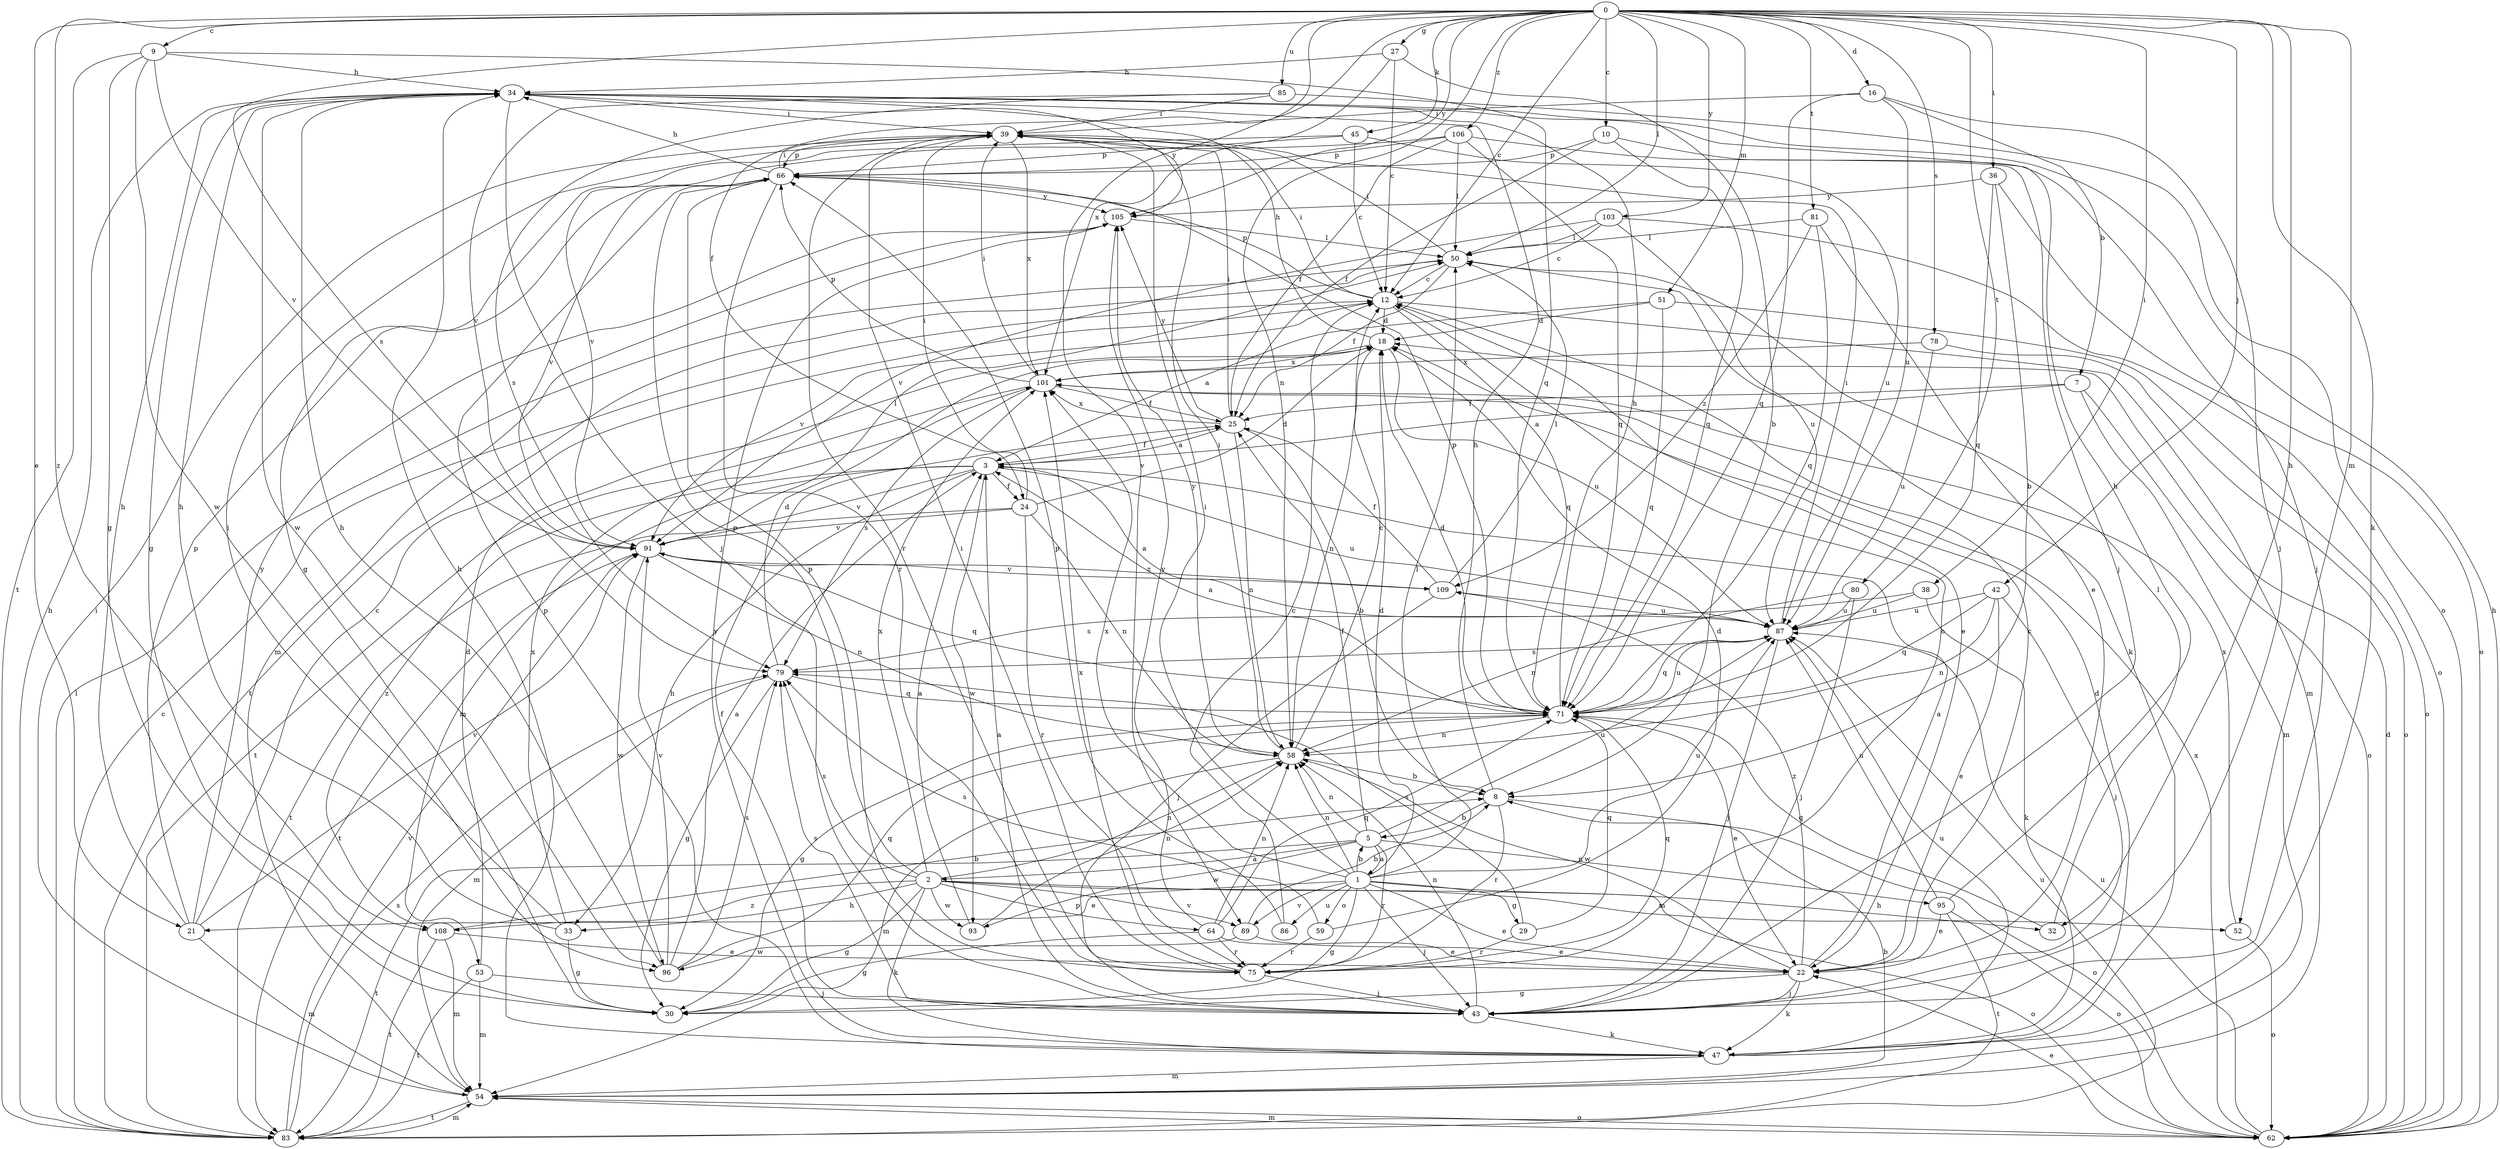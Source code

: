 strict digraph  {
0;
1;
2;
3;
5;
7;
8;
9;
10;
12;
16;
18;
21;
22;
24;
25;
27;
29;
30;
32;
33;
34;
36;
38;
39;
42;
43;
45;
47;
50;
51;
52;
53;
54;
58;
59;
62;
64;
66;
71;
75;
78;
79;
80;
81;
83;
85;
86;
87;
89;
91;
93;
95;
96;
101;
103;
105;
106;
108;
109;
0 -> 9  [label=c];
0 -> 10  [label=c];
0 -> 12  [label=c];
0 -> 16  [label=d];
0 -> 21  [label=e];
0 -> 24  [label=f];
0 -> 27  [label=g];
0 -> 32  [label=h];
0 -> 36  [label=i];
0 -> 38  [label=i];
0 -> 42  [label=j];
0 -> 45  [label=k];
0 -> 47  [label=k];
0 -> 50  [label=l];
0 -> 51  [label=m];
0 -> 52  [label=m];
0 -> 58  [label=n];
0 -> 78  [label=s];
0 -> 79  [label=s];
0 -> 80  [label=t];
0 -> 81  [label=t];
0 -> 85  [label=u];
0 -> 89  [label=v];
0 -> 103  [label=y];
0 -> 105  [label=y];
0 -> 106  [label=z];
0 -> 108  [label=z];
1 -> 5  [label=b];
1 -> 18  [label=d];
1 -> 21  [label=e];
1 -> 22  [label=e];
1 -> 29  [label=g];
1 -> 30  [label=g];
1 -> 32  [label=h];
1 -> 39  [label=i];
1 -> 43  [label=j];
1 -> 50  [label=l];
1 -> 58  [label=n];
1 -> 59  [label=o];
1 -> 86  [label=u];
1 -> 87  [label=u];
1 -> 89  [label=v];
1 -> 101  [label=x];
2 -> 30  [label=g];
2 -> 33  [label=h];
2 -> 47  [label=k];
2 -> 52  [label=m];
2 -> 58  [label=n];
2 -> 62  [label=o];
2 -> 64  [label=p];
2 -> 66  [label=p];
2 -> 79  [label=s];
2 -> 89  [label=v];
2 -> 93  [label=w];
2 -> 101  [label=x];
2 -> 108  [label=z];
3 -> 24  [label=f];
3 -> 25  [label=f];
3 -> 33  [label=h];
3 -> 53  [label=m];
3 -> 87  [label=u];
3 -> 91  [label=v];
3 -> 93  [label=w];
3 -> 108  [label=z];
5 -> 1  [label=a];
5 -> 2  [label=a];
5 -> 25  [label=f];
5 -> 58  [label=n];
5 -> 75  [label=r];
5 -> 83  [label=t];
5 -> 87  [label=u];
5 -> 93  [label=w];
5 -> 95  [label=w];
7 -> 3  [label=a];
7 -> 25  [label=f];
7 -> 54  [label=m];
7 -> 62  [label=o];
8 -> 5  [label=b];
8 -> 34  [label=h];
8 -> 62  [label=o];
8 -> 75  [label=r];
9 -> 30  [label=g];
9 -> 34  [label=h];
9 -> 71  [label=q];
9 -> 83  [label=t];
9 -> 91  [label=v];
9 -> 96  [label=w];
10 -> 25  [label=f];
10 -> 43  [label=j];
10 -> 66  [label=p];
10 -> 71  [label=q];
12 -> 18  [label=d];
12 -> 22  [label=e];
12 -> 39  [label=i];
12 -> 54  [label=m];
12 -> 66  [label=p];
12 -> 71  [label=q];
12 -> 91  [label=v];
16 -> 7  [label=b];
16 -> 39  [label=i];
16 -> 43  [label=j];
16 -> 71  [label=q];
16 -> 87  [label=u];
18 -> 34  [label=h];
18 -> 58  [label=n];
18 -> 87  [label=u];
18 -> 101  [label=x];
21 -> 12  [label=c];
21 -> 34  [label=h];
21 -> 54  [label=m];
21 -> 66  [label=p];
21 -> 91  [label=v];
21 -> 105  [label=y];
22 -> 3  [label=a];
22 -> 12  [label=c];
22 -> 30  [label=g];
22 -> 43  [label=j];
22 -> 47  [label=k];
22 -> 58  [label=n];
22 -> 109  [label=z];
24 -> 18  [label=d];
24 -> 39  [label=i];
24 -> 58  [label=n];
24 -> 75  [label=r];
24 -> 83  [label=t];
24 -> 91  [label=v];
25 -> 3  [label=a];
25 -> 8  [label=b];
25 -> 39  [label=i];
25 -> 58  [label=n];
25 -> 101  [label=x];
25 -> 105  [label=y];
27 -> 8  [label=b];
27 -> 12  [label=c];
27 -> 34  [label=h];
27 -> 101  [label=x];
29 -> 71  [label=q];
29 -> 75  [label=r];
29 -> 79  [label=s];
32 -> 50  [label=l];
32 -> 71  [label=q];
33 -> 30  [label=g];
33 -> 34  [label=h];
33 -> 39  [label=i];
33 -> 101  [label=x];
34 -> 30  [label=g];
34 -> 39  [label=i];
34 -> 43  [label=j];
34 -> 96  [label=w];
34 -> 105  [label=y];
36 -> 8  [label=b];
36 -> 62  [label=o];
36 -> 71  [label=q];
36 -> 105  [label=y];
38 -> 47  [label=k];
38 -> 79  [label=s];
38 -> 87  [label=u];
39 -> 66  [label=p];
39 -> 75  [label=r];
39 -> 101  [label=x];
42 -> 22  [label=e];
42 -> 43  [label=j];
42 -> 58  [label=n];
42 -> 71  [label=q];
42 -> 87  [label=u];
43 -> 3  [label=a];
43 -> 25  [label=f];
43 -> 47  [label=k];
43 -> 58  [label=n];
43 -> 79  [label=s];
45 -> 12  [label=c];
45 -> 30  [label=g];
45 -> 66  [label=p];
45 -> 87  [label=u];
47 -> 18  [label=d];
47 -> 34  [label=h];
47 -> 54  [label=m];
47 -> 66  [label=p];
47 -> 87  [label=u];
47 -> 105  [label=y];
50 -> 12  [label=c];
50 -> 25  [label=f];
50 -> 39  [label=i];
50 -> 47  [label=k];
50 -> 83  [label=t];
51 -> 3  [label=a];
51 -> 18  [label=d];
51 -> 62  [label=o];
51 -> 71  [label=q];
52 -> 62  [label=o];
52 -> 101  [label=x];
53 -> 18  [label=d];
53 -> 43  [label=j];
53 -> 54  [label=m];
53 -> 83  [label=t];
54 -> 8  [label=b];
54 -> 39  [label=i];
54 -> 62  [label=o];
54 -> 83  [label=t];
58 -> 8  [label=b];
58 -> 12  [label=c];
58 -> 39  [label=i];
58 -> 54  [label=m];
58 -> 105  [label=y];
59 -> 18  [label=d];
59 -> 75  [label=r];
59 -> 79  [label=s];
62 -> 18  [label=d];
62 -> 22  [label=e];
62 -> 34  [label=h];
62 -> 54  [label=m];
62 -> 87  [label=u];
62 -> 101  [label=x];
64 -> 22  [label=e];
64 -> 30  [label=g];
64 -> 58  [label=n];
64 -> 71  [label=q];
64 -> 75  [label=r];
64 -> 105  [label=y];
66 -> 34  [label=h];
66 -> 39  [label=i];
66 -> 75  [label=r];
66 -> 91  [label=v];
66 -> 105  [label=y];
71 -> 3  [label=a];
71 -> 18  [label=d];
71 -> 22  [label=e];
71 -> 30  [label=g];
71 -> 34  [label=h];
71 -> 58  [label=n];
71 -> 66  [label=p];
71 -> 87  [label=u];
75 -> 12  [label=c];
75 -> 39  [label=i];
75 -> 43  [label=j];
75 -> 66  [label=p];
75 -> 71  [label=q];
75 -> 101  [label=x];
78 -> 62  [label=o];
78 -> 87  [label=u];
78 -> 101  [label=x];
79 -> 18  [label=d];
79 -> 30  [label=g];
79 -> 54  [label=m];
79 -> 71  [label=q];
80 -> 43  [label=j];
80 -> 58  [label=n];
80 -> 87  [label=u];
81 -> 22  [label=e];
81 -> 50  [label=l];
81 -> 71  [label=q];
81 -> 109  [label=z];
83 -> 12  [label=c];
83 -> 34  [label=h];
83 -> 50  [label=l];
83 -> 54  [label=m];
83 -> 79  [label=s];
83 -> 87  [label=u];
83 -> 91  [label=v];
85 -> 39  [label=i];
85 -> 62  [label=o];
85 -> 79  [label=s];
85 -> 91  [label=v];
86 -> 12  [label=c];
86 -> 66  [label=p];
87 -> 3  [label=a];
87 -> 39  [label=i];
87 -> 43  [label=j];
87 -> 71  [label=q];
87 -> 79  [label=s];
89 -> 8  [label=b];
89 -> 22  [label=e];
89 -> 96  [label=w];
91 -> 50  [label=l];
91 -> 58  [label=n];
91 -> 71  [label=q];
91 -> 83  [label=t];
91 -> 96  [label=w];
91 -> 109  [label=z];
93 -> 3  [label=a];
93 -> 58  [label=n];
95 -> 22  [label=e];
95 -> 34  [label=h];
95 -> 62  [label=o];
95 -> 83  [label=t];
95 -> 87  [label=u];
96 -> 3  [label=a];
96 -> 34  [label=h];
96 -> 71  [label=q];
96 -> 79  [label=s];
96 -> 91  [label=v];
101 -> 25  [label=f];
101 -> 39  [label=i];
101 -> 66  [label=p];
101 -> 79  [label=s];
101 -> 83  [label=t];
103 -> 12  [label=c];
103 -> 50  [label=l];
103 -> 62  [label=o];
103 -> 87  [label=u];
103 -> 91  [label=v];
105 -> 50  [label=l];
105 -> 54  [label=m];
106 -> 25  [label=f];
106 -> 43  [label=j];
106 -> 50  [label=l];
106 -> 66  [label=p];
106 -> 71  [label=q];
106 -> 91  [label=v];
108 -> 8  [label=b];
108 -> 22  [label=e];
108 -> 54  [label=m];
108 -> 83  [label=t];
109 -> 25  [label=f];
109 -> 43  [label=j];
109 -> 50  [label=l];
109 -> 87  [label=u];
109 -> 91  [label=v];
}
